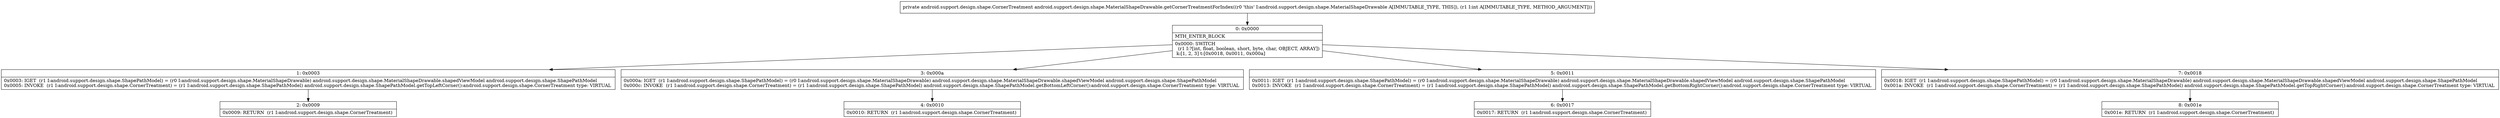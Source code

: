 digraph "CFG forandroid.support.design.shape.MaterialShapeDrawable.getCornerTreatmentForIndex(I)Landroid\/support\/design\/shape\/CornerTreatment;" {
Node_0 [shape=record,label="{0\:\ 0x0000|MTH_ENTER_BLOCK\l|0x0000: SWITCH  \l  (r1 I:?[int, float, boolean, short, byte, char, OBJECT, ARRAY])\l k:[1, 2, 3] t:[0x0018, 0x0011, 0x000a] \l}"];
Node_1 [shape=record,label="{1\:\ 0x0003|0x0003: IGET  (r1 I:android.support.design.shape.ShapePathModel) = (r0 I:android.support.design.shape.MaterialShapeDrawable) android.support.design.shape.MaterialShapeDrawable.shapedViewModel android.support.design.shape.ShapePathModel \l0x0005: INVOKE  (r1 I:android.support.design.shape.CornerTreatment) = (r1 I:android.support.design.shape.ShapePathModel) android.support.design.shape.ShapePathModel.getTopLeftCorner():android.support.design.shape.CornerTreatment type: VIRTUAL \l}"];
Node_2 [shape=record,label="{2\:\ 0x0009|0x0009: RETURN  (r1 I:android.support.design.shape.CornerTreatment) \l}"];
Node_3 [shape=record,label="{3\:\ 0x000a|0x000a: IGET  (r1 I:android.support.design.shape.ShapePathModel) = (r0 I:android.support.design.shape.MaterialShapeDrawable) android.support.design.shape.MaterialShapeDrawable.shapedViewModel android.support.design.shape.ShapePathModel \l0x000c: INVOKE  (r1 I:android.support.design.shape.CornerTreatment) = (r1 I:android.support.design.shape.ShapePathModel) android.support.design.shape.ShapePathModel.getBottomLeftCorner():android.support.design.shape.CornerTreatment type: VIRTUAL \l}"];
Node_4 [shape=record,label="{4\:\ 0x0010|0x0010: RETURN  (r1 I:android.support.design.shape.CornerTreatment) \l}"];
Node_5 [shape=record,label="{5\:\ 0x0011|0x0011: IGET  (r1 I:android.support.design.shape.ShapePathModel) = (r0 I:android.support.design.shape.MaterialShapeDrawable) android.support.design.shape.MaterialShapeDrawable.shapedViewModel android.support.design.shape.ShapePathModel \l0x0013: INVOKE  (r1 I:android.support.design.shape.CornerTreatment) = (r1 I:android.support.design.shape.ShapePathModel) android.support.design.shape.ShapePathModel.getBottomRightCorner():android.support.design.shape.CornerTreatment type: VIRTUAL \l}"];
Node_6 [shape=record,label="{6\:\ 0x0017|0x0017: RETURN  (r1 I:android.support.design.shape.CornerTreatment) \l}"];
Node_7 [shape=record,label="{7\:\ 0x0018|0x0018: IGET  (r1 I:android.support.design.shape.ShapePathModel) = (r0 I:android.support.design.shape.MaterialShapeDrawable) android.support.design.shape.MaterialShapeDrawable.shapedViewModel android.support.design.shape.ShapePathModel \l0x001a: INVOKE  (r1 I:android.support.design.shape.CornerTreatment) = (r1 I:android.support.design.shape.ShapePathModel) android.support.design.shape.ShapePathModel.getTopRightCorner():android.support.design.shape.CornerTreatment type: VIRTUAL \l}"];
Node_8 [shape=record,label="{8\:\ 0x001e|0x001e: RETURN  (r1 I:android.support.design.shape.CornerTreatment) \l}"];
MethodNode[shape=record,label="{private android.support.design.shape.CornerTreatment android.support.design.shape.MaterialShapeDrawable.getCornerTreatmentForIndex((r0 'this' I:android.support.design.shape.MaterialShapeDrawable A[IMMUTABLE_TYPE, THIS]), (r1 I:int A[IMMUTABLE_TYPE, METHOD_ARGUMENT])) }"];
MethodNode -> Node_0;
Node_0 -> Node_1;
Node_0 -> Node_3;
Node_0 -> Node_5;
Node_0 -> Node_7;
Node_1 -> Node_2;
Node_3 -> Node_4;
Node_5 -> Node_6;
Node_7 -> Node_8;
}

